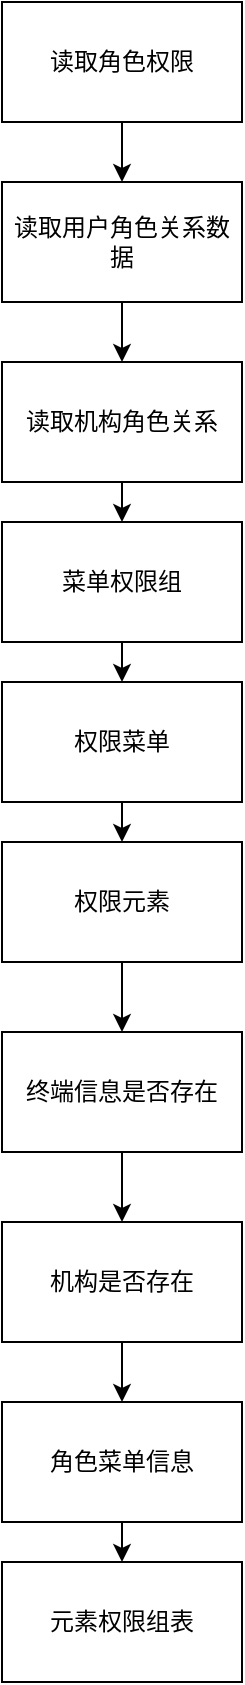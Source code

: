 <mxfile version="24.6.4" type="github">
  <diagram id="C5RBs43oDa-KdzZeNtuy" name="Page-1">
    <mxGraphModel dx="1050" dy="519" grid="1" gridSize="10" guides="1" tooltips="1" connect="1" arrows="0" fold="1" page="1" pageScale="1" pageWidth="827" pageHeight="1169" math="0" shadow="0">
      <root>
        <mxCell id="WIyWlLk6GJQsqaUBKTNV-0" />
        <mxCell id="WIyWlLk6GJQsqaUBKTNV-1" parent="WIyWlLk6GJQsqaUBKTNV-0" />
        <mxCell id="BCOjfWxPIyxtcqSwEmAq-23" style="edgeStyle=orthogonalEdgeStyle;rounded=0;orthogonalLoop=1;jettySize=auto;html=1;exitX=0.5;exitY=1;exitDx=0;exitDy=0;entryX=0.5;entryY=0;entryDx=0;entryDy=0;" parent="WIyWlLk6GJQsqaUBKTNV-1" source="BCOjfWxPIyxtcqSwEmAq-10" target="BCOjfWxPIyxtcqSwEmAq-11" edge="1">
          <mxGeometry relative="1" as="geometry" />
        </mxCell>
        <mxCell id="BCOjfWxPIyxtcqSwEmAq-10" value="读取用户角色关系数据" style="rounded=0;whiteSpace=wrap;html=1;" parent="WIyWlLk6GJQsqaUBKTNV-1" vertex="1">
          <mxGeometry x="250" y="100" width="120" height="60" as="geometry" />
        </mxCell>
        <mxCell id="BCOjfWxPIyxtcqSwEmAq-24" style="edgeStyle=orthogonalEdgeStyle;rounded=0;orthogonalLoop=1;jettySize=auto;html=1;exitX=0.5;exitY=1;exitDx=0;exitDy=0;entryX=0.5;entryY=0;entryDx=0;entryDy=0;" parent="WIyWlLk6GJQsqaUBKTNV-1" source="BCOjfWxPIyxtcqSwEmAq-11" target="BCOjfWxPIyxtcqSwEmAq-12" edge="1">
          <mxGeometry relative="1" as="geometry" />
        </mxCell>
        <mxCell id="BCOjfWxPIyxtcqSwEmAq-11" value="读取机构角色关系" style="rounded=0;whiteSpace=wrap;html=1;" parent="WIyWlLk6GJQsqaUBKTNV-1" vertex="1">
          <mxGeometry x="250" y="190" width="120" height="60" as="geometry" />
        </mxCell>
        <mxCell id="BCOjfWxPIyxtcqSwEmAq-25" style="edgeStyle=orthogonalEdgeStyle;rounded=0;orthogonalLoop=1;jettySize=auto;html=1;exitX=0.5;exitY=1;exitDx=0;exitDy=0;entryX=0.5;entryY=0;entryDx=0;entryDy=0;" parent="WIyWlLk6GJQsqaUBKTNV-1" source="BCOjfWxPIyxtcqSwEmAq-12" target="BCOjfWxPIyxtcqSwEmAq-13" edge="1">
          <mxGeometry relative="1" as="geometry" />
        </mxCell>
        <mxCell id="BCOjfWxPIyxtcqSwEmAq-12" value="菜单权限组" style="rounded=0;whiteSpace=wrap;html=1;" parent="WIyWlLk6GJQsqaUBKTNV-1" vertex="1">
          <mxGeometry x="250" y="270" width="120" height="60" as="geometry" />
        </mxCell>
        <mxCell id="BCOjfWxPIyxtcqSwEmAq-26" style="edgeStyle=orthogonalEdgeStyle;rounded=0;orthogonalLoop=1;jettySize=auto;html=1;exitX=0.5;exitY=1;exitDx=0;exitDy=0;entryX=0.5;entryY=0;entryDx=0;entryDy=0;" parent="WIyWlLk6GJQsqaUBKTNV-1" source="BCOjfWxPIyxtcqSwEmAq-13" target="BCOjfWxPIyxtcqSwEmAq-14" edge="1">
          <mxGeometry relative="1" as="geometry" />
        </mxCell>
        <mxCell id="BCOjfWxPIyxtcqSwEmAq-13" value="权限菜单" style="rounded=0;whiteSpace=wrap;html=1;" parent="WIyWlLk6GJQsqaUBKTNV-1" vertex="1">
          <mxGeometry x="250" y="350" width="120" height="60" as="geometry" />
        </mxCell>
        <mxCell id="BCOjfWxPIyxtcqSwEmAq-27" style="edgeStyle=orthogonalEdgeStyle;rounded=0;orthogonalLoop=1;jettySize=auto;html=1;exitX=0.5;exitY=1;exitDx=0;exitDy=0;entryX=0.5;entryY=0;entryDx=0;entryDy=0;" parent="WIyWlLk6GJQsqaUBKTNV-1" source="BCOjfWxPIyxtcqSwEmAq-14" target="BCOjfWxPIyxtcqSwEmAq-15" edge="1">
          <mxGeometry relative="1" as="geometry" />
        </mxCell>
        <mxCell id="BCOjfWxPIyxtcqSwEmAq-14" value="权限元素" style="rounded=0;whiteSpace=wrap;html=1;" parent="WIyWlLk6GJQsqaUBKTNV-1" vertex="1">
          <mxGeometry x="250" y="430" width="120" height="60" as="geometry" />
        </mxCell>
        <mxCell id="BCOjfWxPIyxtcqSwEmAq-28" style="edgeStyle=orthogonalEdgeStyle;rounded=0;orthogonalLoop=1;jettySize=auto;html=1;exitX=0.5;exitY=1;exitDx=0;exitDy=0;" parent="WIyWlLk6GJQsqaUBKTNV-1" source="BCOjfWxPIyxtcqSwEmAq-15" target="BCOjfWxPIyxtcqSwEmAq-16" edge="1">
          <mxGeometry relative="1" as="geometry" />
        </mxCell>
        <mxCell id="BCOjfWxPIyxtcqSwEmAq-15" value="终端信息是否存在" style="rounded=0;whiteSpace=wrap;html=1;" parent="WIyWlLk6GJQsqaUBKTNV-1" vertex="1">
          <mxGeometry x="250" y="525" width="120" height="60" as="geometry" />
        </mxCell>
        <mxCell id="BCOjfWxPIyxtcqSwEmAq-29" style="edgeStyle=orthogonalEdgeStyle;rounded=0;orthogonalLoop=1;jettySize=auto;html=1;exitX=0.5;exitY=1;exitDx=0;exitDy=0;entryX=0.5;entryY=0;entryDx=0;entryDy=0;" parent="WIyWlLk6GJQsqaUBKTNV-1" source="BCOjfWxPIyxtcqSwEmAq-16" target="BCOjfWxPIyxtcqSwEmAq-17" edge="1">
          <mxGeometry relative="1" as="geometry" />
        </mxCell>
        <mxCell id="BCOjfWxPIyxtcqSwEmAq-16" value="机构是否存在" style="rounded=0;whiteSpace=wrap;html=1;" parent="WIyWlLk6GJQsqaUBKTNV-1" vertex="1">
          <mxGeometry x="250" y="620" width="120" height="60" as="geometry" />
        </mxCell>
        <mxCell id="BCOjfWxPIyxtcqSwEmAq-30" style="edgeStyle=orthogonalEdgeStyle;rounded=0;orthogonalLoop=1;jettySize=auto;html=1;exitX=0.5;exitY=1;exitDx=0;exitDy=0;" parent="WIyWlLk6GJQsqaUBKTNV-1" source="BCOjfWxPIyxtcqSwEmAq-17" edge="1">
          <mxGeometry relative="1" as="geometry">
            <mxPoint x="310" y="790" as="targetPoint" />
          </mxGeometry>
        </mxCell>
        <mxCell id="BCOjfWxPIyxtcqSwEmAq-17" value="角色菜单信息" style="rounded=0;whiteSpace=wrap;html=1;" parent="WIyWlLk6GJQsqaUBKTNV-1" vertex="1">
          <mxGeometry x="250" y="710" width="120" height="60" as="geometry" />
        </mxCell>
        <mxCell id="BCOjfWxPIyxtcqSwEmAq-18" value="元素权限组表" style="rounded=0;whiteSpace=wrap;html=1;" parent="WIyWlLk6GJQsqaUBKTNV-1" vertex="1">
          <mxGeometry x="250" y="790" width="120" height="60" as="geometry" />
        </mxCell>
        <mxCell id="BCOjfWxPIyxtcqSwEmAq-22" style="edgeStyle=orthogonalEdgeStyle;rounded=0;orthogonalLoop=1;jettySize=auto;html=1;exitX=0.5;exitY=1;exitDx=0;exitDy=0;entryX=0.5;entryY=0;entryDx=0;entryDy=0;" parent="WIyWlLk6GJQsqaUBKTNV-1" source="BCOjfWxPIyxtcqSwEmAq-19" target="BCOjfWxPIyxtcqSwEmAq-10" edge="1">
          <mxGeometry relative="1" as="geometry" />
        </mxCell>
        <mxCell id="BCOjfWxPIyxtcqSwEmAq-19" value="读取角色权限" style="rounded=0;whiteSpace=wrap;html=1;" parent="WIyWlLk6GJQsqaUBKTNV-1" vertex="1">
          <mxGeometry x="250" y="10" width="120" height="60" as="geometry" />
        </mxCell>
      </root>
    </mxGraphModel>
  </diagram>
</mxfile>
